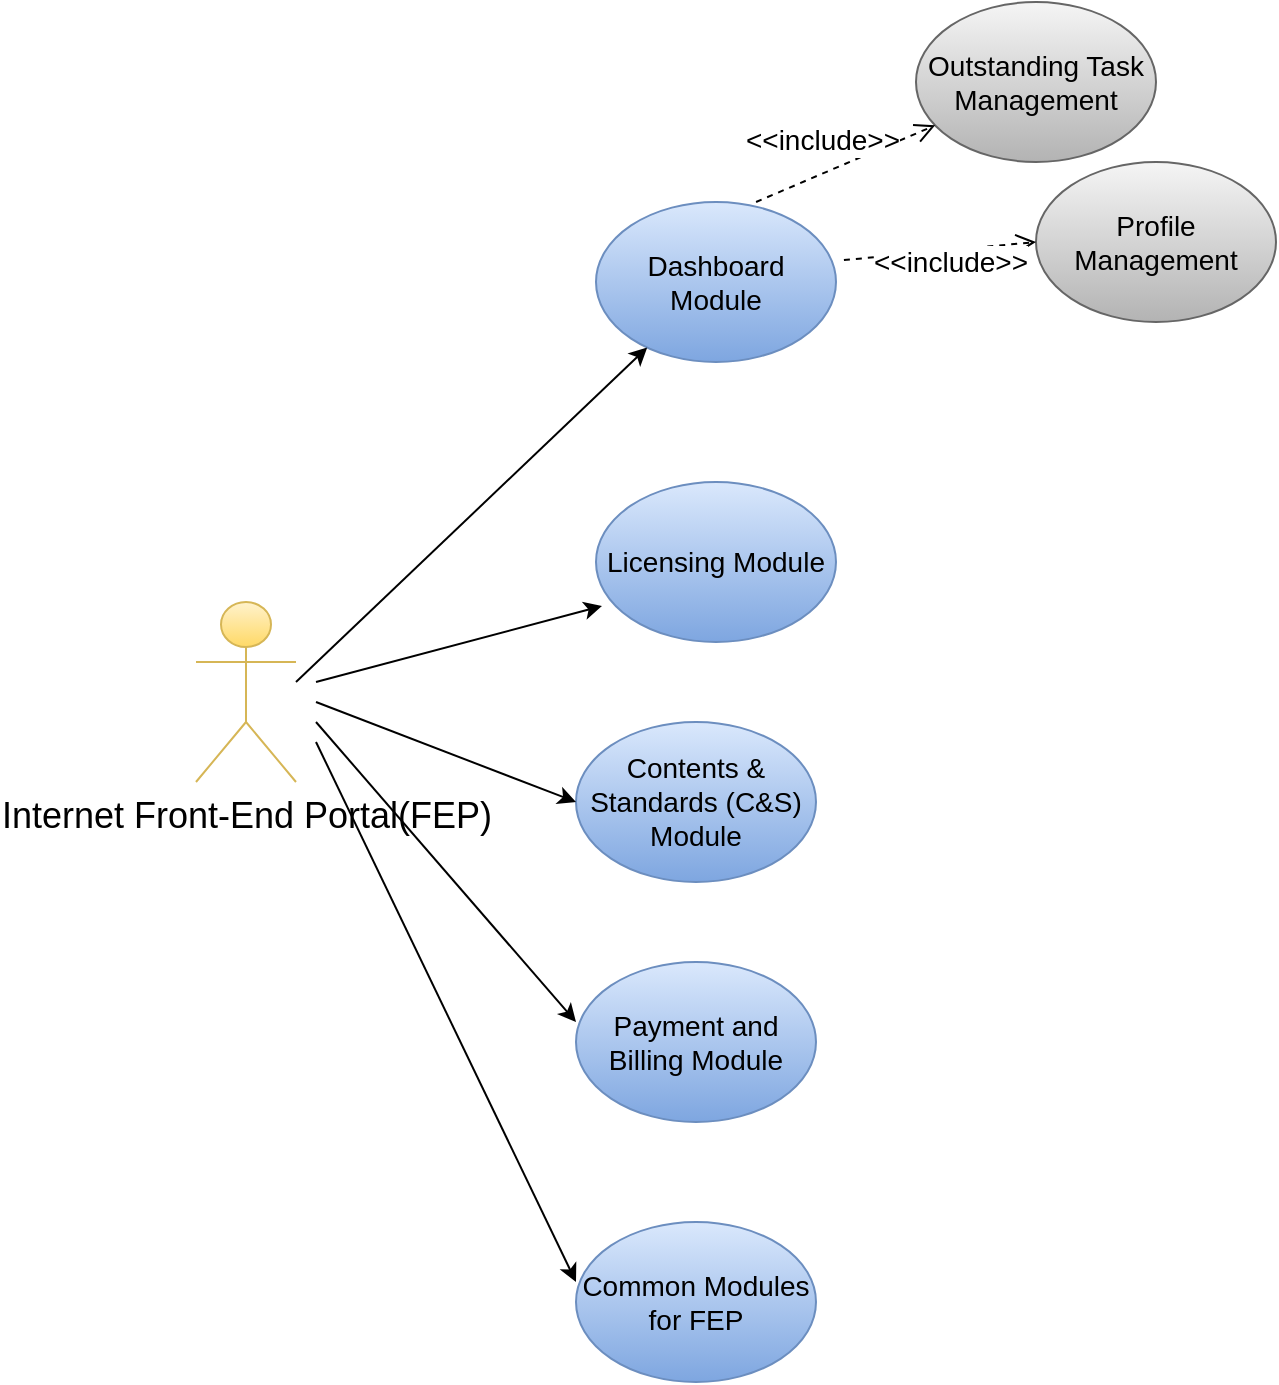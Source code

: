 <mxfile version="20.0.1" type="github"><diagram id="x4JaZsgLhVjgZdFiFu0S" name="Page-1"><mxGraphModel dx="1718" dy="474" grid="1" gridSize="10" guides="1" tooltips="1" connect="1" arrows="1" fold="1" page="1" pageScale="1" pageWidth="850" pageHeight="1100" math="0" shadow="0"><root><mxCell id="0"/><mxCell id="1" parent="0"/><mxCell id="HLpZKdWYcd-HoTKhLG8i-1" value="&lt;font style=&quot;font-size: 18px;&quot;&gt;Internet Front-End Portal(FEP)&lt;/font&gt;" style="shape=umlActor;verticalLabelPosition=bottom;verticalAlign=top;html=1;outlineConnect=0;fillColor=#fff2cc;strokeColor=#d6b656;gradientColor=#ffd966;" vertex="1" parent="1"><mxGeometry x="80" y="380" width="50" height="90" as="geometry"/></mxCell><mxCell id="HLpZKdWYcd-HoTKhLG8i-2" value="&lt;font style=&quot;font-size: 14px;&quot;&gt;Dashboard Module&lt;/font&gt;" style="ellipse;whiteSpace=wrap;html=1;fillColor=#dae8fc;strokeColor=#6c8ebf;gradientColor=#7ea6e0;" vertex="1" parent="1"><mxGeometry x="280" y="180" width="120" height="80" as="geometry"/></mxCell><mxCell id="HLpZKdWYcd-HoTKhLG8i-4" value="&lt;font style=&quot;font-size: 14px;&quot;&gt;Licensing Module&lt;/font&gt;" style="ellipse;whiteSpace=wrap;html=1;fillColor=#dae8fc;strokeColor=#6c8ebf;gradientColor=#7ea6e0;" vertex="1" parent="1"><mxGeometry x="280" y="320" width="120" height="80" as="geometry"/></mxCell><mxCell id="HLpZKdWYcd-HoTKhLG8i-6" value="&lt;font style=&quot;font-size: 14px;&quot;&gt;Common Modules for FEP&lt;/font&gt;" style="ellipse;whiteSpace=wrap;html=1;fillColor=#dae8fc;strokeColor=#6c8ebf;gradientColor=#7ea6e0;" vertex="1" parent="1"><mxGeometry x="270" y="690" width="120" height="80" as="geometry"/></mxCell><mxCell id="HLpZKdWYcd-HoTKhLG8i-7" value="&lt;font style=&quot;font-size: 14px;&quot;&gt;Contents &amp;amp; Standards (C&amp;amp;S) Module&lt;/font&gt;" style="ellipse;whiteSpace=wrap;html=1;fillColor=#dae8fc;strokeColor=#6c8ebf;gradientColor=#7ea6e0;" vertex="1" parent="1"><mxGeometry x="270" y="440" width="120" height="80" as="geometry"/></mxCell><mxCell id="HLpZKdWYcd-HoTKhLG8i-8" value="&lt;font style=&quot;font-size: 14px;&quot;&gt;Payment and Billing Module&lt;/font&gt;" style="ellipse;whiteSpace=wrap;html=1;fillColor=#dae8fc;strokeColor=#6c8ebf;gradientColor=#7ea6e0;" vertex="1" parent="1"><mxGeometry x="270" y="560" width="120" height="80" as="geometry"/></mxCell><mxCell id="HLpZKdWYcd-HoTKhLG8i-9" value="" style="endArrow=classic;html=1;rounded=0;" edge="1" parent="1" target="HLpZKdWYcd-HoTKhLG8i-2"><mxGeometry width="50" height="50" relative="1" as="geometry"><mxPoint x="130" y="420" as="sourcePoint"/><mxPoint x="180" y="370" as="targetPoint"/></mxGeometry></mxCell><mxCell id="HLpZKdWYcd-HoTKhLG8i-12" value="" style="endArrow=classic;html=1;rounded=0;entryX=0.025;entryY=0.775;entryDx=0;entryDy=0;entryPerimeter=0;" edge="1" parent="1" target="HLpZKdWYcd-HoTKhLG8i-4"><mxGeometry width="50" height="50" relative="1" as="geometry"><mxPoint x="140" y="420" as="sourcePoint"/><mxPoint x="230" y="365" as="targetPoint"/></mxGeometry></mxCell><mxCell id="HLpZKdWYcd-HoTKhLG8i-13" value="" style="endArrow=classic;html=1;rounded=0;entryX=0;entryY=0.5;entryDx=0;entryDy=0;" edge="1" parent="1" target="HLpZKdWYcd-HoTKhLG8i-7"><mxGeometry width="50" height="50" relative="1" as="geometry"><mxPoint x="140" y="430" as="sourcePoint"/><mxPoint x="240" y="375" as="targetPoint"/></mxGeometry></mxCell><mxCell id="HLpZKdWYcd-HoTKhLG8i-14" value="" style="endArrow=classic;html=1;rounded=0;entryX=0;entryY=0.375;entryDx=0;entryDy=0;entryPerimeter=0;" edge="1" parent="1" target="HLpZKdWYcd-HoTKhLG8i-8"><mxGeometry width="50" height="50" relative="1" as="geometry"><mxPoint x="140" y="440" as="sourcePoint"/><mxPoint x="190" y="390" as="targetPoint"/></mxGeometry></mxCell><mxCell id="HLpZKdWYcd-HoTKhLG8i-15" value="" style="endArrow=classic;html=1;rounded=0;entryX=0;entryY=0.375;entryDx=0;entryDy=0;entryPerimeter=0;" edge="1" parent="1" target="HLpZKdWYcd-HoTKhLG8i-6"><mxGeometry width="50" height="50" relative="1" as="geometry"><mxPoint x="140" y="450" as="sourcePoint"/><mxPoint x="180" y="415" as="targetPoint"/></mxGeometry></mxCell><mxCell id="HLpZKdWYcd-HoTKhLG8i-16" value="Outstanding Task Management" style="ellipse;whiteSpace=wrap;html=1;fontSize=14;fillColor=#f5f5f5;gradientColor=#b3b3b3;strokeColor=#666666;" vertex="1" parent="1"><mxGeometry x="440" y="80" width="120" height="80" as="geometry"/></mxCell><mxCell id="HLpZKdWYcd-HoTKhLG8i-17" value="Profile Management" style="ellipse;whiteSpace=wrap;html=1;fontSize=14;fillColor=#f5f5f5;strokeColor=#666666;gradientColor=#b3b3b3;" vertex="1" parent="1"><mxGeometry x="500" y="160" width="120" height="80" as="geometry"/></mxCell><mxCell id="HLpZKdWYcd-HoTKhLG8i-19" value="&amp;lt;&amp;lt;include&amp;gt;&amp;gt;" style="html=1;verticalAlign=bottom;endArrow=open;dashed=1;endSize=8;rounded=0;fontSize=14;exitX=0.667;exitY=0;exitDx=0;exitDy=0;exitPerimeter=0;" edge="1" parent="1" source="HLpZKdWYcd-HoTKhLG8i-2" target="HLpZKdWYcd-HoTKhLG8i-16"><mxGeometry x="-0.213" y="5" relative="1" as="geometry"><mxPoint x="280" y="170" as="sourcePoint"/><mxPoint x="200" y="170" as="targetPoint"/><mxPoint as="offset"/></mxGeometry></mxCell><mxCell id="HLpZKdWYcd-HoTKhLG8i-20" value="&amp;lt;&amp;lt;include&amp;gt;&amp;gt;" style="html=1;verticalAlign=bottom;endArrow=open;dashed=1;endSize=8;rounded=0;fontSize=14;exitX=1.033;exitY=0.363;exitDx=0;exitDy=0;exitPerimeter=0;entryX=0;entryY=0.5;entryDx=0;entryDy=0;" edge="1" parent="1" source="HLpZKdWYcd-HoTKhLG8i-2" target="HLpZKdWYcd-HoTKhLG8i-17"><mxGeometry x="0.066" y="-17" relative="1" as="geometry"><mxPoint x="400.0" y="275.91" as="sourcePoint"/><mxPoint x="532.057" y="209.996" as="targetPoint"/><mxPoint as="offset"/></mxGeometry></mxCell></root></mxGraphModel></diagram></mxfile>